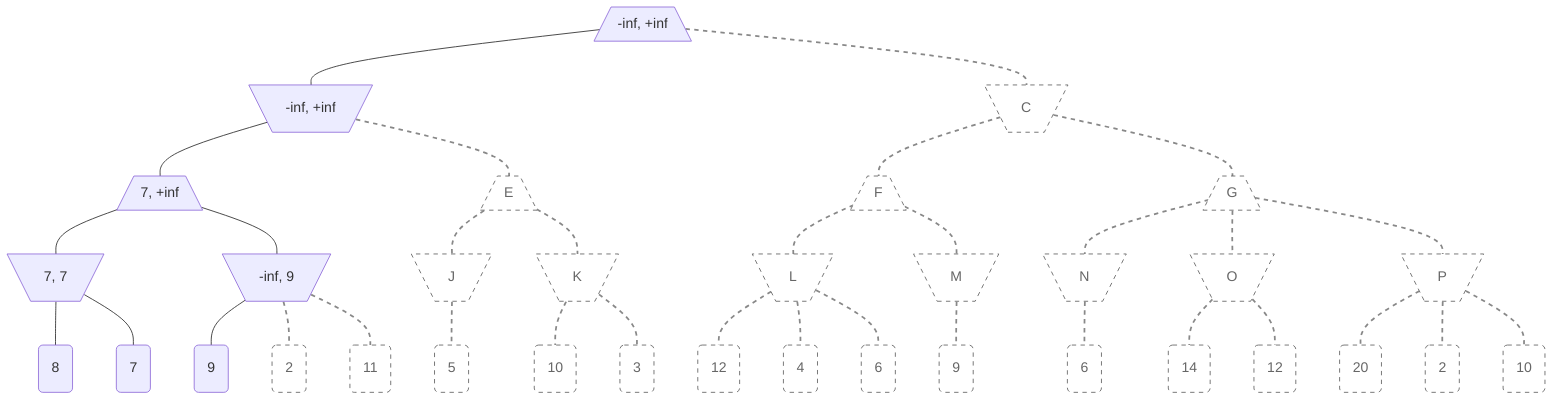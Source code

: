 flowchart TD
    classDef disabled fill:#fff,color:#666,stroke:#666,stroke-dasharray: 5 5
    
A[/-inf, +inf\] --- B    
A --- C:::disabled

B[\-inf, +inf/] --- D
B --- E:::disabled
C[\C/] --- F:::disabled
C --- G:::disabled

D[/7, +inf\] --- H
D --- I
E[/E\] --- J:::disabled
E --- K:::disabled
F[/F\] --- L:::disabled
F --- M:::disabled
G[/G\] --- N:::disabled
G --- O:::disabled
G --- P:::disabled

H[\7, 7/] --- a(8)
H --- b(7)
I[\-inf, 9/] --- c(9)
I --- d(2):::disabled
I --- e(11):::disabled
J[\J/] --- f(5):::disabled
K[\K/] --- g(10):::disabled
K --- h(3):::disabled
L[\L/] --- i(12):::disabled
L --- k(4):::disabled
L --- l(6):::disabled
M[\M/] --- m(9):::disabled
N[\N/] --- n(6):::disabled
O[\O/] --- o(14):::disabled
O --- p(12):::disabled
P[\P/] --- q(20):::disabled
P --- r(2):::disabled
P --- s(10):::disabled

%% linkStyle 0 stroke:#888,stroke-width:2px,stroke-dasharray: 5 5;
linkStyle 1 stroke:#888,stroke-width:2px,stroke-dasharray: 5 5;
%% linkStyle 2 stroke:#888,stroke-width:2px,stroke-dasharray: 5 5;
linkStyle 3 stroke:#888,stroke-width:2px,stroke-dasharray: 5 5;
linkStyle 4 stroke:#888,stroke-width:2px,stroke-dasharray: 5 5;
linkStyle 5 stroke:#888,stroke-width:2px,stroke-dasharray: 5 5;
%% linkStyle 6 stroke:#888,stroke-width:2px,stroke-dasharray: 5 5;
%% linkStyle 7 stroke:#888,stroke-width:2px,stroke-dasharray: 5 5;
linkStyle 8 stroke:#888,stroke-width:2px,stroke-dasharray: 5 5;
linkStyle 9 stroke:#888,stroke-width:2px,stroke-dasharray: 5 5;
linkStyle 10 stroke:#888,stroke-width:2px,stroke-dasharray: 5 5;
linkStyle 11 stroke:#888,stroke-width:2px,stroke-dasharray: 5 5;
linkStyle 12 stroke:#888,stroke-width:2px,stroke-dasharray: 5 5;
linkStyle 13 stroke:#888,stroke-width:2px,stroke-dasharray: 5 5;
linkStyle 14 stroke:#888,stroke-width:2px,stroke-dasharray: 5 5;
%% linkStyle 15 stroke:#888,stroke-width:2px,stroke-dasharray: 5 5;
%% linkStyle 16 stroke:#888,stroke-width:2px,stroke-dasharray: 5 5;
%% linkStyle 17 stroke:#888,stroke-width:2px,stroke-dasharray: 5 5;
linkStyle 18 stroke:#888,stroke-width:2px,stroke-dasharray: 5 5;
linkStyle 19 stroke:#888,stroke-width:2px,stroke-dasharray: 5 5;
linkStyle 20 stroke:#888,stroke-width:2px,stroke-dasharray: 5 5;
linkStyle 21 stroke:#888,stroke-width:2px,stroke-dasharray: 5 5;
linkStyle 22 stroke:#888,stroke-width:2px,stroke-dasharray: 5 5;
linkStyle 23 stroke:#888,stroke-width:2px,stroke-dasharray: 5 5;
linkStyle 24 stroke:#888,stroke-width:2px,stroke-dasharray: 5 5;
linkStyle 25 stroke:#888,stroke-width:2px,stroke-dasharray: 5 5;
linkStyle 26 stroke:#888,stroke-width:2px,stroke-dasharray: 5 5;
linkStyle 27 stroke:#888,stroke-width:2px,stroke-dasharray: 5 5;
linkStyle 28 stroke:#888,stroke-width:2px,stroke-dasharray: 5 5;
linkStyle 29 stroke:#888,stroke-width:2px,stroke-dasharray: 5 5;
linkStyle 30 stroke:#888,stroke-width:2px,stroke-dasharray: 5 5;
linkStyle 31 stroke:#888,stroke-width:2px,stroke-dasharray: 5 5;
linkStyle 32 stroke:#888,stroke-width:2px,stroke-dasharray: 5 5;